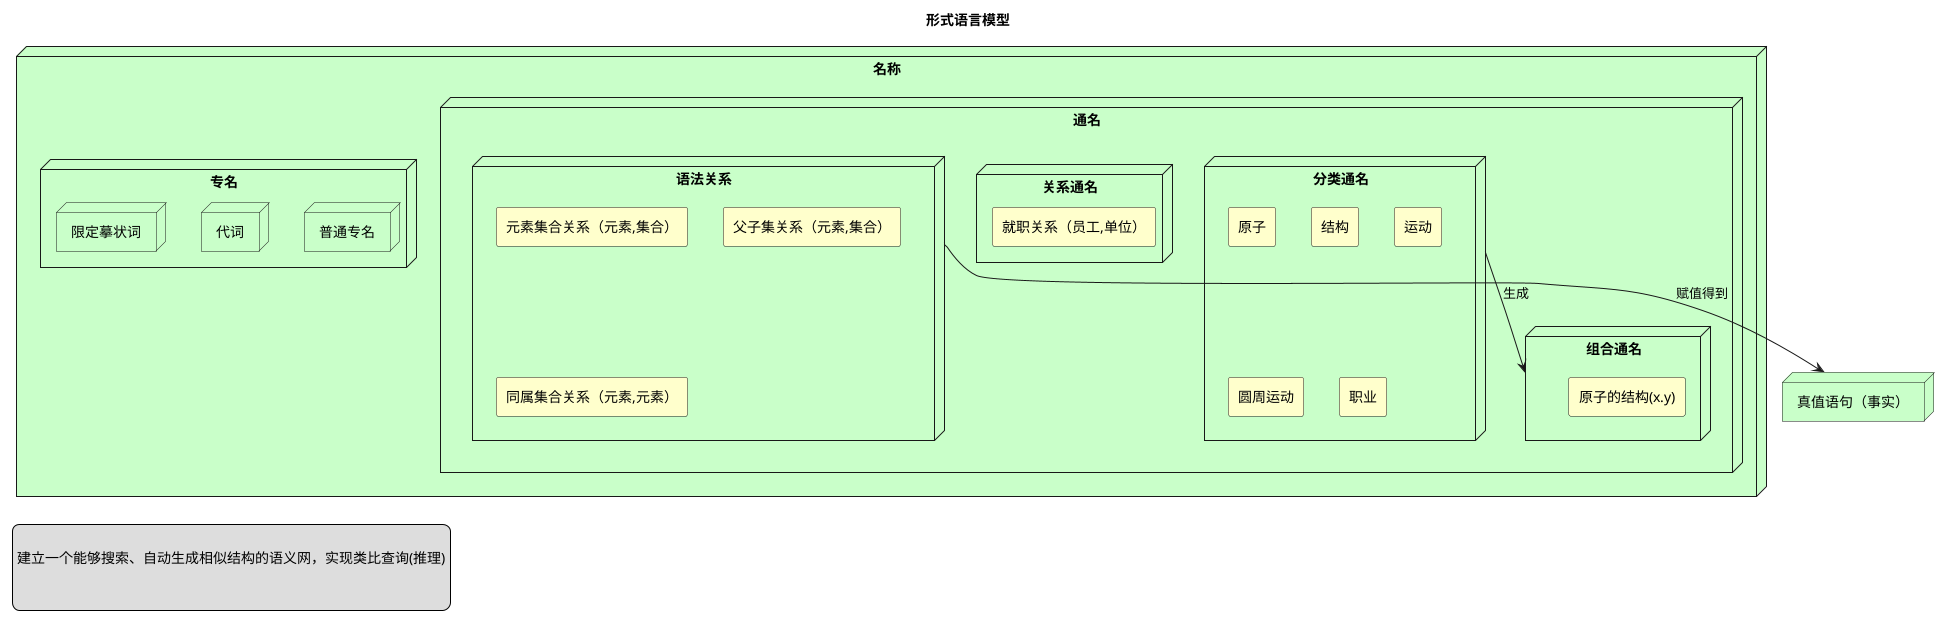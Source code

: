 @startuml

sprite $bProcess jar:archimate/business-process
sprite $aService jar:archimate/application-service
sprite $aComponent jar:archimate/application-component
sprite $bEvent jar:archimate/business-event
sprite $aEquipment jar:archimate/physical-equipment

title 形式语言模型

node  "名称" #TECHNOLOGY{

    node  "通名" #TECHNOLOGY{

        node  "分类通名" as 分类通名 #TECHNOLOGY{
            archimate #Business "原子"
            archimate #Business "结构"
            archimate #Business "运动"
            archimate #Business "圆周运动"
            archimate #Business "职业"
        }

        node  "关系通名" as 关系通名 #TECHNOLOGY{
            archimate #Business "就职关系（员工,单位）"
        }

        node  "组合通名" as 组合通名  #TECHNOLOGY{
            archimate #Business "原子的结构(x.y)"
        }

        node  "语法关系" as 语法关系 #TECHNOLOGY{
            archimate #Business "元素集合关系（元素,集合）"
            archimate #Business "父子集关系（元素,集合）"
            archimate #Business "同属集合关系（元素,元素）"
        }

        分类通名 --> 组合通名:生成


    }

    node  "专名" #TECHNOLOGY{
        node  "普通专名" #TECHNOLOGY{

        }

        node  "代词" #TECHNOLOGY{

        }

        node  "限定摹状词" #TECHNOLOGY{

        }
    }
}

node  "真值语句（事实）" as 真值语句 #TECHNOLOGY{

}

语法关系 --> 真值语句:赋值得到







legend left

建立一个能够搜索、自动生成相似结构的语义网，实现类比查询(推理)


endlegend

@enduml